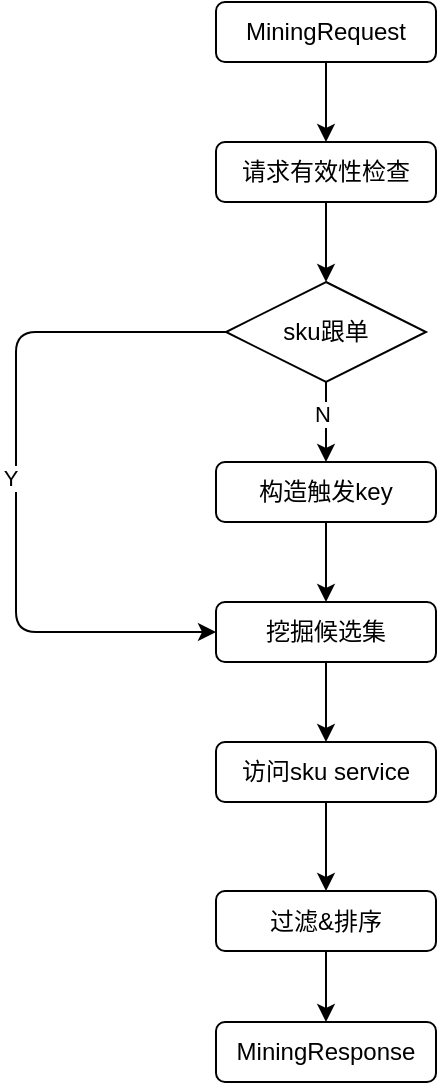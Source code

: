 <mxfile version="14.1.1" type="github">
  <diagram id="5UVWVZ5D9FgPDI9VW9Pk" name="Page-1">
    <mxGraphModel dx="1426" dy="794" grid="1" gridSize="10" guides="1" tooltips="1" connect="1" arrows="1" fold="1" page="1" pageScale="1" pageWidth="827" pageHeight="1169" math="0" shadow="0">
      <root>
        <mxCell id="0" />
        <mxCell id="1" parent="0" />
        <mxCell id="bOePJmdXKHo6ZikbHjfP-5" value="" style="edgeStyle=orthogonalEdgeStyle;rounded=0;orthogonalLoop=1;jettySize=auto;html=1;entryX=0.5;entryY=0;entryDx=0;entryDy=0;" edge="1" parent="1" source="bOePJmdXKHo6ZikbHjfP-1" target="bOePJmdXKHo6ZikbHjfP-2">
          <mxGeometry relative="1" as="geometry" />
        </mxCell>
        <mxCell id="bOePJmdXKHo6ZikbHjfP-1" value="MiningRequest" style="rounded=1;whiteSpace=wrap;html=1;" vertex="1" parent="1">
          <mxGeometry x="340" y="140" width="110" height="30" as="geometry" />
        </mxCell>
        <mxCell id="bOePJmdXKHo6ZikbHjfP-6" value="" style="edgeStyle=orthogonalEdgeStyle;rounded=0;orthogonalLoop=1;jettySize=auto;html=1;" edge="1" parent="1" source="bOePJmdXKHo6ZikbHjfP-2" target="bOePJmdXKHo6ZikbHjfP-4">
          <mxGeometry relative="1" as="geometry" />
        </mxCell>
        <mxCell id="bOePJmdXKHo6ZikbHjfP-2" value="请求有效性检查" style="rounded=1;whiteSpace=wrap;html=1;" vertex="1" parent="1">
          <mxGeometry x="340" y="210" width="110" height="30" as="geometry" />
        </mxCell>
        <mxCell id="bOePJmdXKHo6ZikbHjfP-13" value="" style="edgeStyle=orthogonalEdgeStyle;rounded=0;orthogonalLoop=1;jettySize=auto;html=1;entryX=0.5;entryY=0;entryDx=0;entryDy=0;" edge="1" parent="1" source="bOePJmdXKHo6ZikbHjfP-3" target="bOePJmdXKHo6ZikbHjfP-9">
          <mxGeometry relative="1" as="geometry" />
        </mxCell>
        <mxCell id="bOePJmdXKHo6ZikbHjfP-3" value="构造触发key" style="rounded=1;whiteSpace=wrap;html=1;" vertex="1" parent="1">
          <mxGeometry x="340" y="370" width="110" height="30" as="geometry" />
        </mxCell>
        <mxCell id="bOePJmdXKHo6ZikbHjfP-7" value="" style="edgeStyle=orthogonalEdgeStyle;rounded=0;orthogonalLoop=1;jettySize=auto;html=1;" edge="1" parent="1" source="bOePJmdXKHo6ZikbHjfP-4" target="bOePJmdXKHo6ZikbHjfP-3">
          <mxGeometry relative="1" as="geometry" />
        </mxCell>
        <mxCell id="bOePJmdXKHo6ZikbHjfP-8" value="N" style="edgeLabel;html=1;align=center;verticalAlign=middle;resizable=0;points=[];" vertex="1" connectable="0" parent="bOePJmdXKHo6ZikbHjfP-7">
          <mxGeometry x="-0.2" y="-2" relative="1" as="geometry">
            <mxPoint as="offset" />
          </mxGeometry>
        </mxCell>
        <mxCell id="bOePJmdXKHo6ZikbHjfP-4" value="sku跟单" style="rhombus;whiteSpace=wrap;html=1;" vertex="1" parent="1">
          <mxGeometry x="345" y="280" width="100" height="50" as="geometry" />
        </mxCell>
        <mxCell id="bOePJmdXKHo6ZikbHjfP-14" value="" style="edgeStyle=orthogonalEdgeStyle;rounded=0;orthogonalLoop=1;jettySize=auto;html=1;entryX=0.5;entryY=0;entryDx=0;entryDy=0;" edge="1" parent="1" source="bOePJmdXKHo6ZikbHjfP-9" target="bOePJmdXKHo6ZikbHjfP-10">
          <mxGeometry relative="1" as="geometry" />
        </mxCell>
        <mxCell id="bOePJmdXKHo6ZikbHjfP-9" value="挖掘候选集" style="rounded=1;whiteSpace=wrap;html=1;" vertex="1" parent="1">
          <mxGeometry x="340" y="440" width="110" height="30" as="geometry" />
        </mxCell>
        <mxCell id="bOePJmdXKHo6ZikbHjfP-15" value="" style="edgeStyle=orthogonalEdgeStyle;rounded=0;orthogonalLoop=1;jettySize=auto;html=1;entryX=0.5;entryY=0;entryDx=0;entryDy=0;" edge="1" parent="1" source="bOePJmdXKHo6ZikbHjfP-10" target="bOePJmdXKHo6ZikbHjfP-11">
          <mxGeometry relative="1" as="geometry" />
        </mxCell>
        <mxCell id="bOePJmdXKHo6ZikbHjfP-10" value="访问sku service" style="rounded=1;whiteSpace=wrap;html=1;" vertex="1" parent="1">
          <mxGeometry x="340" y="510" width="110" height="30" as="geometry" />
        </mxCell>
        <mxCell id="bOePJmdXKHo6ZikbHjfP-16" value="" style="edgeStyle=orthogonalEdgeStyle;rounded=0;orthogonalLoop=1;jettySize=auto;html=1;" edge="1" parent="1" source="bOePJmdXKHo6ZikbHjfP-11" target="bOePJmdXKHo6ZikbHjfP-12">
          <mxGeometry relative="1" as="geometry" />
        </mxCell>
        <mxCell id="bOePJmdXKHo6ZikbHjfP-11" value="过滤&amp;amp;排序" style="rounded=1;whiteSpace=wrap;html=1;" vertex="1" parent="1">
          <mxGeometry x="340" y="584.5" width="110" height="30" as="geometry" />
        </mxCell>
        <mxCell id="bOePJmdXKHo6ZikbHjfP-12" value="MiningResponse" style="rounded=1;whiteSpace=wrap;html=1;" vertex="1" parent="1">
          <mxGeometry x="340" y="650" width="110" height="30" as="geometry" />
        </mxCell>
        <mxCell id="bOePJmdXKHo6ZikbHjfP-17" value="" style="endArrow=classic;html=1;exitX=0;exitY=0.5;exitDx=0;exitDy=0;entryX=0;entryY=0.5;entryDx=0;entryDy=0;" edge="1" parent="1" source="bOePJmdXKHo6ZikbHjfP-4" target="bOePJmdXKHo6ZikbHjfP-9">
          <mxGeometry width="50" height="50" relative="1" as="geometry">
            <mxPoint x="390" y="500" as="sourcePoint" />
            <mxPoint x="200" y="480" as="targetPoint" />
            <Array as="points">
              <mxPoint x="240" y="305" />
              <mxPoint x="240" y="455" />
            </Array>
          </mxGeometry>
        </mxCell>
        <mxCell id="bOePJmdXKHo6ZikbHjfP-18" value="Y" style="edgeLabel;html=1;align=center;verticalAlign=middle;resizable=0;points=[];" vertex="1" connectable="0" parent="bOePJmdXKHo6ZikbHjfP-17">
          <mxGeometry x="0.003" y="-3" relative="1" as="geometry">
            <mxPoint as="offset" />
          </mxGeometry>
        </mxCell>
      </root>
    </mxGraphModel>
  </diagram>
</mxfile>
